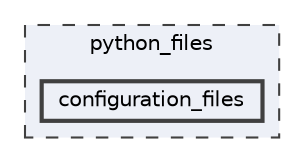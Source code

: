 digraph "configuration_files"
{
 // LATEX_PDF_SIZE
  bgcolor="transparent";
  edge [fontname=Helvetica,fontsize=10,labelfontname=Helvetica,labelfontsize=10];
  node [fontname=Helvetica,fontsize=10,shape=box,height=0.2,width=0.4];
  compound=true
  subgraph clusterdir_26ec79b540341b6ff99a438c6e037fab {
    graph [ bgcolor="#edf0f7", pencolor="grey25", label="python_files", fontname=Helvetica,fontsize=10 style="filled,dashed", URL="dir_26ec79b540341b6ff99a438c6e037fab.html",tooltip=""]
  dir_abc0de0cd098f0831a07b832ef4d3b22 [label="configuration_files", fillcolor="#edf0f7", color="grey25", style="filled,bold", URL="dir_abc0de0cd098f0831a07b832ef4d3b22.html",tooltip=""];
  }
}
